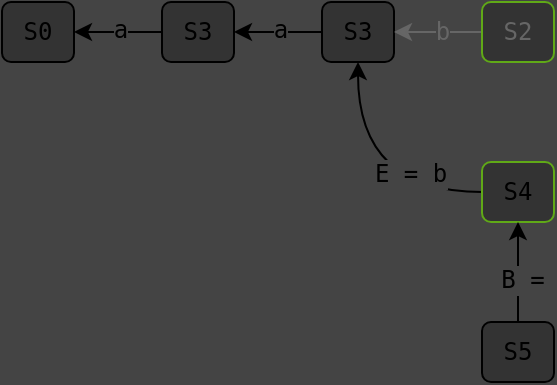 <mxfile version="25.0.2">
  <diagram name="Page-1" id="PYJ2EbEZMSt3SerLNBYG">
    <mxGraphModel dx="1219" dy="1237" grid="1" gridSize="10" guides="1" tooltips="1" connect="1" arrows="1" fold="1" page="1" pageScale="1" pageWidth="827" pageHeight="1169" background="#444444" math="0" shadow="0">
      <root>
        <mxCell id="0" />
        <mxCell id="1" parent="0" />
        <mxCell id="6Kz1UC2CJ3yodjOeMeaO-1" value="&lt;div style=&quot;&quot;&gt;S0&lt;/div&gt;" style="rounded=1;whiteSpace=wrap;html=1;fontFamily=monospace;align=center;spacing=7;verticalAlign=middle;spacingTop=0;fillColor=#333333;" parent="1" vertex="1">
          <mxGeometry x="20" y="20" width="36" height="30" as="geometry" />
        </mxCell>
        <mxCell id="s0YxvNO4TdeqY1G3PoWJ-6" style="edgeStyle=orthogonalEdgeStyle;rounded=0;orthogonalLoop=1;jettySize=auto;html=1;fontFamily=monospace;fontSize=12;fontColor=default;labelBackgroundColor=#444444;resizable=0;" parent="1" source="s0YxvNO4TdeqY1G3PoWJ-5" target="6Kz1UC2CJ3yodjOeMeaO-1" edge="1">
          <mxGeometry relative="1" as="geometry" />
        </mxCell>
        <mxCell id="s0YxvNO4TdeqY1G3PoWJ-8" value="a" style="edgeLabel;html=1;align=center;verticalAlign=middle;resizable=0;points=[];rounded=0;strokeColor=default;spacing=10;fontFamily=monospace;fontSize=12;fontColor=default;labelBackgroundColor=#444444;fillColor=default;gradientColor=none;" parent="s0YxvNO4TdeqY1G3PoWJ-6" vertex="1" connectable="0">
          <mxGeometry x="-0.014" y="2" relative="1" as="geometry">
            <mxPoint y="-3" as="offset" />
          </mxGeometry>
        </mxCell>
        <mxCell id="s0YxvNO4TdeqY1G3PoWJ-5" value="&lt;div style=&quot;&quot;&gt;S3&lt;/div&gt;" style="rounded=1;whiteSpace=wrap;html=1;fontFamily=monospace;align=center;spacing=7;verticalAlign=middle;spacingTop=0;fillColor=#333333;strokeColor=default;" parent="1" vertex="1">
          <mxGeometry x="100" y="20" width="36" height="30" as="geometry" />
        </mxCell>
        <mxCell id="1NemiN4tUZpGBZkKOxrS-1" style="edgeStyle=orthogonalEdgeStyle;rounded=0;orthogonalLoop=1;jettySize=auto;html=1;fontFamily=monospace;fontSize=12;fontColor=default;labelBackgroundColor=#444444;resizable=0;" parent="1" source="1NemiN4tUZpGBZkKOxrS-3" target="s0YxvNO4TdeqY1G3PoWJ-5" edge="1">
          <mxGeometry relative="1" as="geometry">
            <mxPoint x="90" y="30" as="targetPoint" />
          </mxGeometry>
        </mxCell>
        <mxCell id="1NemiN4tUZpGBZkKOxrS-2" value="a" style="edgeLabel;html=1;align=center;verticalAlign=middle;resizable=0;points=[];rounded=0;strokeColor=default;spacing=10;fontFamily=monospace;fontSize=12;fontColor=default;labelBackgroundColor=#444444;fillColor=default;gradientColor=none;" parent="1NemiN4tUZpGBZkKOxrS-1" vertex="1" connectable="0">
          <mxGeometry x="-0.014" y="2" relative="1" as="geometry">
            <mxPoint y="-3" as="offset" />
          </mxGeometry>
        </mxCell>
        <mxCell id="1NemiN4tUZpGBZkKOxrS-3" value="&lt;div style=&quot;&quot;&gt;S3&lt;/div&gt;" style="rounded=1;whiteSpace=wrap;html=1;fontFamily=monospace;align=center;spacing=7;verticalAlign=middle;spacingTop=0;fillColor=#333333;strokeColor=default;" parent="1" vertex="1">
          <mxGeometry x="180" y="20" width="36" height="30" as="geometry" />
        </mxCell>
        <mxCell id="1NemiN4tUZpGBZkKOxrS-6" style="edgeStyle=orthogonalEdgeStyle;rounded=0;orthogonalLoop=1;jettySize=auto;html=1;entryX=1;entryY=0.5;entryDx=0;entryDy=0;fontFamily=monospace;fontSize=12;fontColor=#666666;labelBackgroundColor=#444444;resizable=0;strokeColor=#666666;" parent="1" source="1NemiN4tUZpGBZkKOxrS-5" target="1NemiN4tUZpGBZkKOxrS-3" edge="1">
          <mxGeometry relative="1" as="geometry" />
        </mxCell>
        <mxCell id="1NemiN4tUZpGBZkKOxrS-7" value="b" style="edgeLabel;html=1;align=center;verticalAlign=middle;resizable=0;points=[];rounded=0;strokeColor=default;spacing=10;fontFamily=monospace;fontSize=12;fontColor=#666666;labelBackgroundColor=#444444;fillColor=default;gradientColor=none;" parent="1NemiN4tUZpGBZkKOxrS-6" vertex="1" connectable="0">
          <mxGeometry x="-0.091" y="5" relative="1" as="geometry">
            <mxPoint y="-5" as="offset" />
          </mxGeometry>
        </mxCell>
        <mxCell id="1NemiN4tUZpGBZkKOxrS-5" value="&lt;div style=&quot;&quot;&gt;S2&lt;/div&gt;" style="rounded=1;whiteSpace=wrap;html=1;fontFamily=monospace;align=center;spacing=7;verticalAlign=middle;spacingTop=0;fillColor=#333333;strokeColor=#60A917;fontColor=#666666;" parent="1" vertex="1">
          <mxGeometry x="260" y="20" width="36" height="30" as="geometry" />
        </mxCell>
        <mxCell id="1NemiN4tUZpGBZkKOxrS-9" style="edgeStyle=orthogonalEdgeStyle;rounded=0;orthogonalLoop=1;jettySize=auto;html=1;fontFamily=monospace;fontSize=12;fontColor=default;labelBackgroundColor=#444444;resizable=0;curved=1;" parent="1" source="1NemiN4tUZpGBZkKOxrS-8" target="1NemiN4tUZpGBZkKOxrS-3" edge="1">
          <mxGeometry relative="1" as="geometry" />
        </mxCell>
        <mxCell id="1NemiN4tUZpGBZkKOxrS-10" value="E = b" style="edgeLabel;html=1;align=center;verticalAlign=middle;resizable=0;points=[];rounded=0;strokeColor=default;spacing=10;fontFamily=monospace;fontSize=12;fontColor=default;labelBackgroundColor=#444444;fillColor=default;gradientColor=none;" parent="1NemiN4tUZpGBZkKOxrS-9" vertex="1" connectable="0">
          <mxGeometry x="-0.433" y="-9" relative="1" as="geometry">
            <mxPoint as="offset" />
          </mxGeometry>
        </mxCell>
        <mxCell id="1NemiN4tUZpGBZkKOxrS-8" value="&lt;div style=&quot;&quot;&gt;S4&lt;/div&gt;" style="rounded=1;whiteSpace=wrap;html=1;fontFamily=monospace;align=center;spacing=7;verticalAlign=middle;spacingTop=0;fillColor=#333333;strokeColor=#60A917;" parent="1" vertex="1">
          <mxGeometry x="260" y="100" width="36" height="30" as="geometry" />
        </mxCell>
        <mxCell id="1NemiN4tUZpGBZkKOxrS-12" style="edgeStyle=orthogonalEdgeStyle;rounded=0;orthogonalLoop=1;jettySize=auto;html=1;fontFamily=monospace;fontSize=12;fontColor=default;labelBackgroundColor=#444444;resizable=0;" parent="1" source="1NemiN4tUZpGBZkKOxrS-11" target="1NemiN4tUZpGBZkKOxrS-8" edge="1">
          <mxGeometry relative="1" as="geometry" />
        </mxCell>
        <mxCell id="1NemiN4tUZpGBZkKOxrS-13" value="B =" style="edgeLabel;html=1;align=center;verticalAlign=middle;resizable=0;points=[];rounded=0;strokeColor=default;spacing=10;fontFamily=monospace;fontSize=12;fontColor=default;labelBackgroundColor=#444444;fillColor=default;gradientColor=none;" parent="1NemiN4tUZpGBZkKOxrS-12" vertex="1" connectable="0">
          <mxGeometry x="-0.16" y="-2" relative="1" as="geometry">
            <mxPoint as="offset" />
          </mxGeometry>
        </mxCell>
        <mxCell id="1NemiN4tUZpGBZkKOxrS-11" value="&lt;div style=&quot;&quot;&gt;S5&lt;/div&gt;" style="rounded=1;whiteSpace=wrap;html=1;fontFamily=monospace;align=center;spacing=7;verticalAlign=middle;spacingTop=0;fillColor=#333333;strokeColor=default;" parent="1" vertex="1">
          <mxGeometry x="260" y="180" width="36" height="30" as="geometry" />
        </mxCell>
      </root>
    </mxGraphModel>
  </diagram>
</mxfile>

